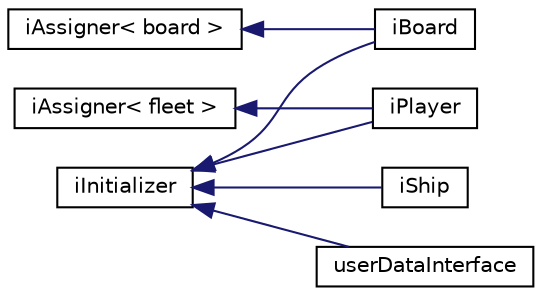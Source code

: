digraph "Graphical Class Hierarchy"
{
 // LATEX_PDF_SIZE
  edge [fontname="Helvetica",fontsize="10",labelfontname="Helvetica",labelfontsize="10"];
  node [fontname="Helvetica",fontsize="10",shape=record];
  rankdir="LR";
  Node13 [label="iAssigner\< board \>",height=0.2,width=0.4,color="black", fillcolor="white", style="filled",URL="$structi_assigner.html",tooltip=" "];
  Node13 -> Node1 [dir="back",color="midnightblue",fontsize="10",style="solid",fontname="Helvetica"];
  Node1 [label="iBoard",height=0.2,width=0.4,color="black", fillcolor="white", style="filled",URL="$structi_board.html",tooltip=" "];
  Node12 [label="iAssigner\< fleet \>",height=0.2,width=0.4,color="black", fillcolor="white", style="filled",URL="$structi_assigner.html",tooltip=" "];
  Node12 -> Node2 [dir="back",color="midnightblue",fontsize="10",style="solid",fontname="Helvetica"];
  Node2 [label="iPlayer",height=0.2,width=0.4,color="black", fillcolor="white", style="filled",URL="$structi_player.html",tooltip=" "];
  Node0 [label="iInitializer",height=0.2,width=0.4,color="black", fillcolor="white", style="filled",URL="$structi_initializer.html",tooltip=" "];
  Node0 -> Node1 [dir="back",color="midnightblue",fontsize="10",style="solid",fontname="Helvetica"];
  Node0 -> Node2 [dir="back",color="midnightblue",fontsize="10",style="solid",fontname="Helvetica"];
  Node0 -> Node3 [dir="back",color="midnightblue",fontsize="10",style="solid",fontname="Helvetica"];
  Node3 [label="iShip",height=0.2,width=0.4,color="black", fillcolor="white", style="filled",URL="$structi_ship.html",tooltip=" "];
  Node0 -> Node4 [dir="back",color="midnightblue",fontsize="10",style="solid",fontname="Helvetica"];
  Node4 [label="userDataInterface",height=0.2,width=0.4,color="black", fillcolor="white", style="filled",URL="$structuser_data_interface.html",tooltip=" "];
}
